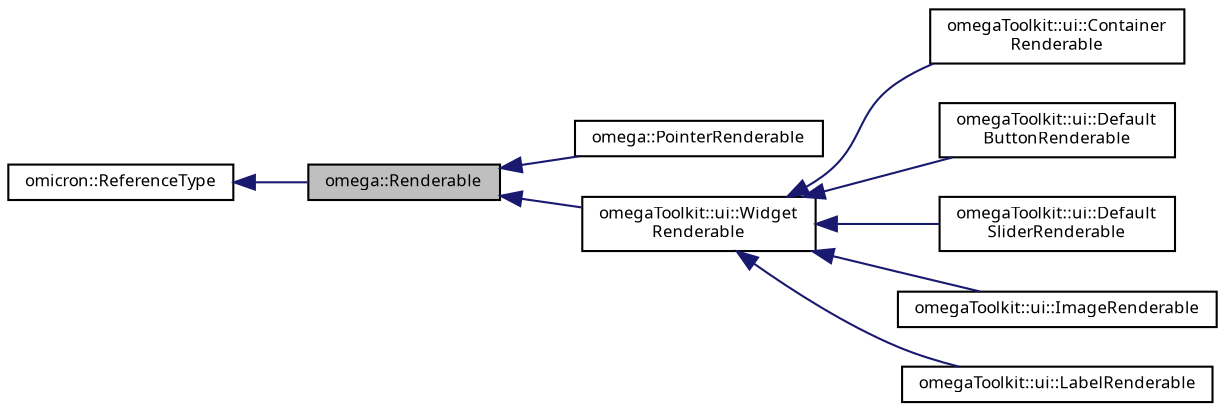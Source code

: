 digraph "omega::Renderable"
{
  bgcolor="transparent";
  edge [fontname="FreeSans.ttf",fontsize="8",labelfontname="FreeSans.ttf",labelfontsize="8"];
  node [fontname="FreeSans.ttf",fontsize="8",shape=record];
  rankdir="LR";
  Node1 [label="omega::Renderable",height=0.2,width=0.4,color="black", fillcolor="grey75", style="filled" fontcolor="black"];
  Node2 -> Node1 [dir="back",color="midnightblue",fontsize="8",style="solid",fontname="FreeSans.ttf"];
  Node2 [label="omicron::ReferenceType",height=0.2,width=0.4,color="black",URL="$classomicron_1_1_reference_type.html",tooltip="Implements a base class for reference-counted types. "];
  Node1 -> Node3 [dir="back",color="midnightblue",fontsize="8",style="solid",fontname="FreeSans.ttf"];
  Node3 [label="omega::PointerRenderable",height=0.2,width=0.4,color="black",URL="$classomega_1_1_pointer_renderable.html"];
  Node1 -> Node4 [dir="back",color="midnightblue",fontsize="8",style="solid",fontname="FreeSans.ttf"];
  Node4 [label="omegaToolkit::ui::Widget\lRenderable",height=0.2,width=0.4,color="black",URL="$classomega_toolkit_1_1ui_1_1_widget_renderable.html"];
  Node4 -> Node5 [dir="back",color="midnightblue",fontsize="8",style="solid",fontname="FreeSans.ttf"];
  Node5 [label="omegaToolkit::ui::Container\lRenderable",height=0.2,width=0.4,color="black",URL="$classomega_toolkit_1_1ui_1_1_container_renderable.html"];
  Node4 -> Node6 [dir="back",color="midnightblue",fontsize="8",style="solid",fontname="FreeSans.ttf"];
  Node6 [label="omegaToolkit::ui::Default\lButtonRenderable",height=0.2,width=0.4,color="black",URL="$classomega_toolkit_1_1ui_1_1_default_button_renderable.html"];
  Node4 -> Node7 [dir="back",color="midnightblue",fontsize="8",style="solid",fontname="FreeSans.ttf"];
  Node7 [label="omegaToolkit::ui::Default\lSliderRenderable",height=0.2,width=0.4,color="black",URL="$classomega_toolkit_1_1ui_1_1_default_slider_renderable.html"];
  Node4 -> Node8 [dir="back",color="midnightblue",fontsize="8",style="solid",fontname="FreeSans.ttf"];
  Node8 [label="omegaToolkit::ui::ImageRenderable",height=0.2,width=0.4,color="black",URL="$classomega_toolkit_1_1ui_1_1_image_renderable.html"];
  Node4 -> Node9 [dir="back",color="midnightblue",fontsize="8",style="solid",fontname="FreeSans.ttf"];
  Node9 [label="omegaToolkit::ui::LabelRenderable",height=0.2,width=0.4,color="black",URL="$classomega_toolkit_1_1ui_1_1_label_renderable.html"];
}
